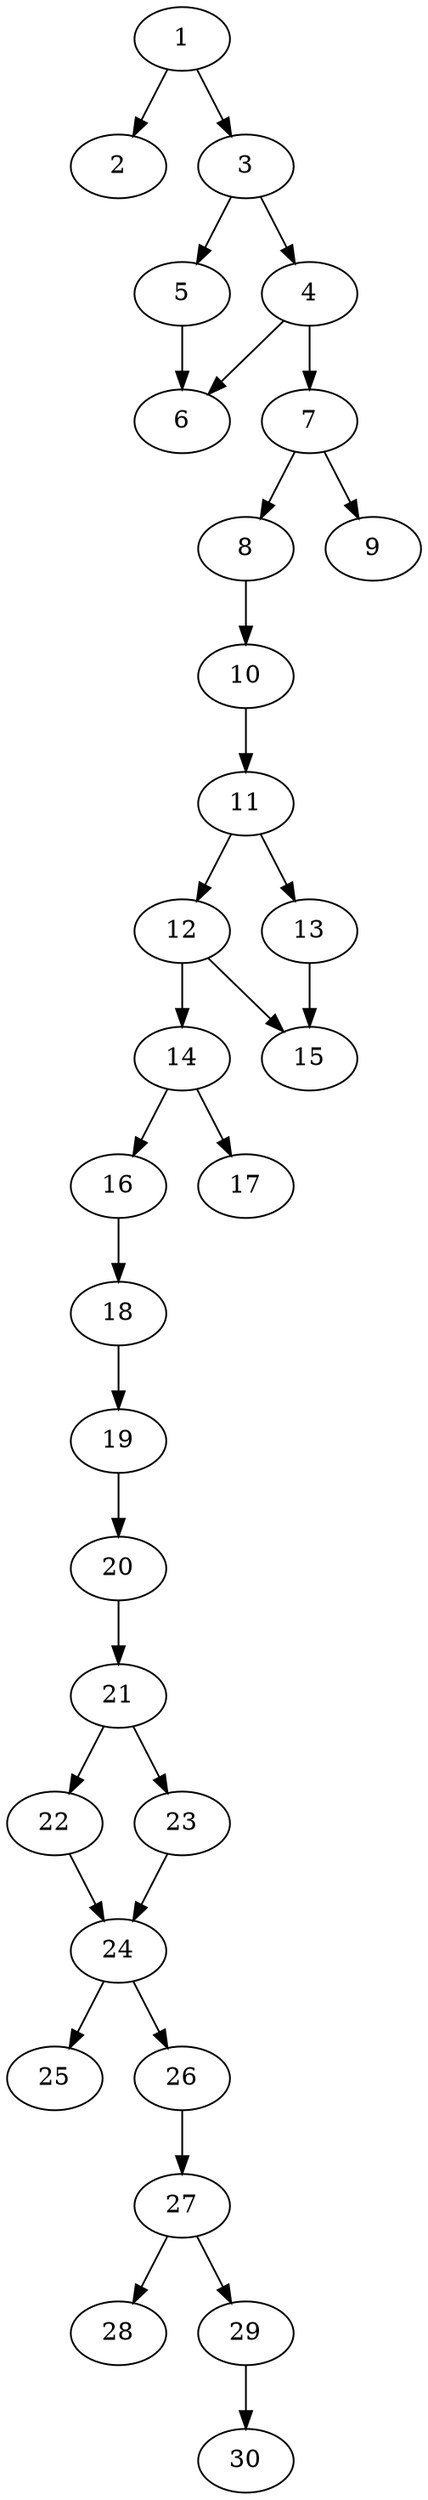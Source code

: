 // DAG automatically generated by daggen at Thu Oct  3 14:04:18 2019
// ./daggen --dot -n 30 --ccr 0.5 --fat 0.3 --regular 0.5 --density 0.6 --mindata 5242880 --maxdata 52428800 
digraph G {
  1 [size="85250048", alpha="0.09", expect_size="42625024"] 
  1 -> 2 [size ="42625024"]
  1 -> 3 [size ="42625024"]
  2 [size="32663552", alpha="0.08", expect_size="16331776"] 
  3 [size="36286464", alpha="0.20", expect_size="18143232"] 
  3 -> 4 [size ="18143232"]
  3 -> 5 [size ="18143232"]
  4 [size="74639360", alpha="0.03", expect_size="37319680"] 
  4 -> 6 [size ="37319680"]
  4 -> 7 [size ="37319680"]
  5 [size="64342016", alpha="0.18", expect_size="32171008"] 
  5 -> 6 [size ="32171008"]
  6 [size="36612096", alpha="0.04", expect_size="18306048"] 
  7 [size="94996480", alpha="0.17", expect_size="47498240"] 
  7 -> 8 [size ="47498240"]
  7 -> 9 [size ="47498240"]
  8 [size="34134016", alpha="0.03", expect_size="17067008"] 
  8 -> 10 [size ="17067008"]
  9 [size="60295168", alpha="0.04", expect_size="30147584"] 
  10 [size="14727168", alpha="0.14", expect_size="7363584"] 
  10 -> 11 [size ="7363584"]
  11 [size="90591232", alpha="0.18", expect_size="45295616"] 
  11 -> 12 [size ="45295616"]
  11 -> 13 [size ="45295616"]
  12 [size="36952064", alpha="0.11", expect_size="18476032"] 
  12 -> 14 [size ="18476032"]
  12 -> 15 [size ="18476032"]
  13 [size="72529920", alpha="0.09", expect_size="36264960"] 
  13 -> 15 [size ="36264960"]
  14 [size="71194624", alpha="0.18", expect_size="35597312"] 
  14 -> 16 [size ="35597312"]
  14 -> 17 [size ="35597312"]
  15 [size="85934080", alpha="0.06", expect_size="42967040"] 
  16 [size="77393920", alpha="0.01", expect_size="38696960"] 
  16 -> 18 [size ="38696960"]
  17 [size="97992704", alpha="0.14", expect_size="48996352"] 
  18 [size="81891328", alpha="0.11", expect_size="40945664"] 
  18 -> 19 [size ="40945664"]
  19 [size="93739008", alpha="0.02", expect_size="46869504"] 
  19 -> 20 [size ="46869504"]
  20 [size="17324032", alpha="0.17", expect_size="8662016"] 
  20 -> 21 [size ="8662016"]
  21 [size="83144704", alpha="0.07", expect_size="41572352"] 
  21 -> 22 [size ="41572352"]
  21 -> 23 [size ="41572352"]
  22 [size="74231808", alpha="0.03", expect_size="37115904"] 
  22 -> 24 [size ="37115904"]
  23 [size="33236992", alpha="0.03", expect_size="16618496"] 
  23 -> 24 [size ="16618496"]
  24 [size="74256384", alpha="0.18", expect_size="37128192"] 
  24 -> 25 [size ="37128192"]
  24 -> 26 [size ="37128192"]
  25 [size="64804864", alpha="0.03", expect_size="32402432"] 
  26 [size="92280832", alpha="0.14", expect_size="46140416"] 
  26 -> 27 [size ="46140416"]
  27 [size="95977472", alpha="0.04", expect_size="47988736"] 
  27 -> 28 [size ="47988736"]
  27 -> 29 [size ="47988736"]
  28 [size="69871616", alpha="0.18", expect_size="34935808"] 
  29 [size="29329408", alpha="0.02", expect_size="14664704"] 
  29 -> 30 [size ="14664704"]
  30 [size="39849984", alpha="0.08", expect_size="19924992"] 
}
